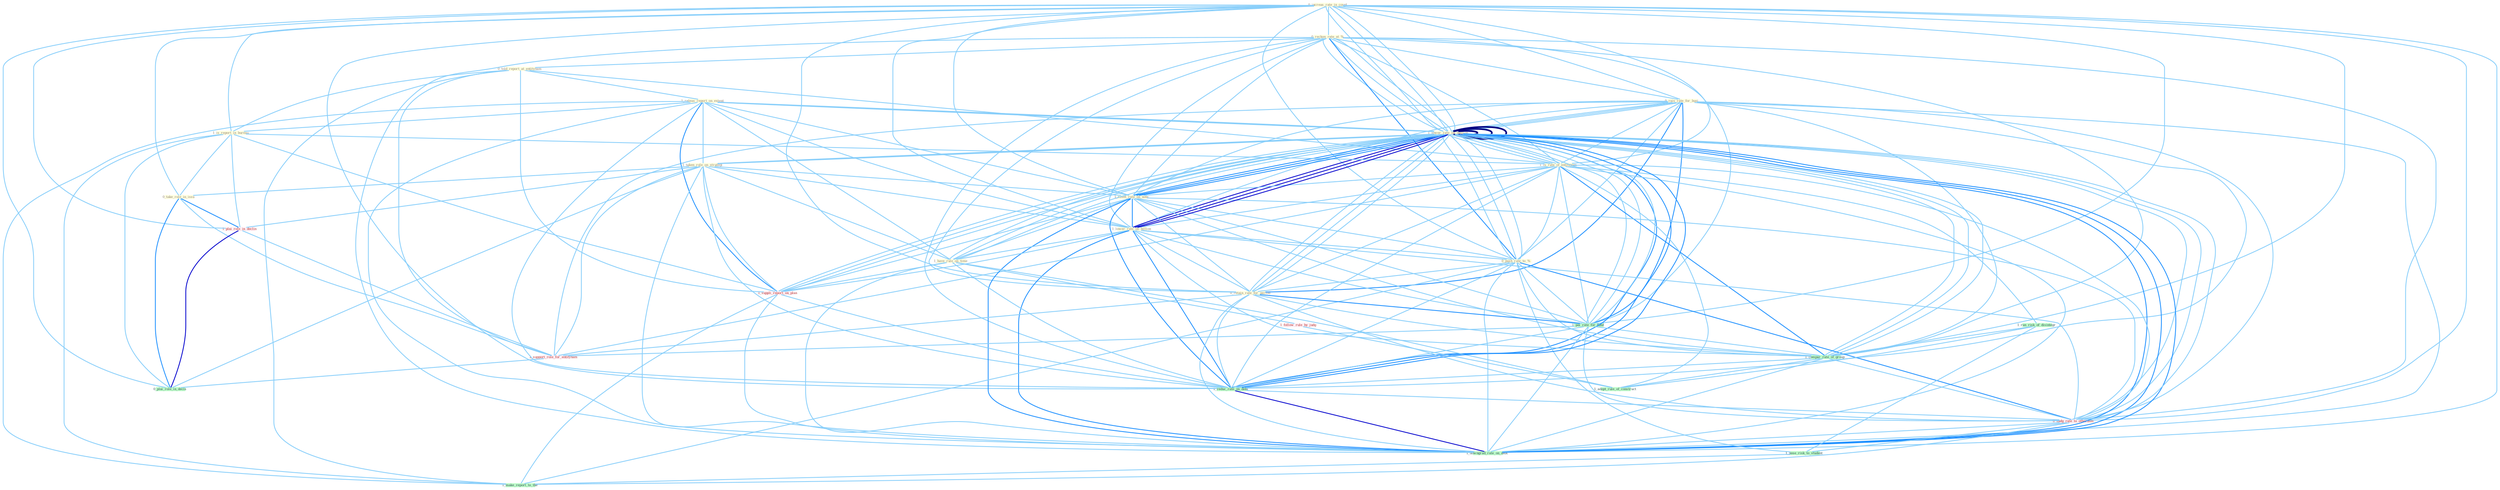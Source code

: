 Graph G{ 
    node
    [shape=polygon,style=filled,width=.5,height=.06,color="#BDFCC9",fixedsize=true,fontsize=4,
    fontcolor="#2f4f4f"];
    {node
    [color="#ffffe0", fontcolor="#8b7d6b"] "0_increas_rate_in_coupl " "0_reckon_rate_at_% " "0_told_report_at_entitynam " "0_rais_rate_for_busi " "1_releas_report_on_extent " "1_lower_rate_on_million " "1_is_report_in_bureau " "1_is_rate_of_entitynam " "1_taken_role_on_strategi " "1_reset_rate_on_note " "1_lower_rate_on_million " "1_lower_rate_on_billion " "0_take_role_in_issu " "0_push_rate_to_% " "0_retain_rate_for_period " "1_have_rule_on_time "}
{node [color="#fff0f5", fontcolor="#b22222"] "1_plai_role_in_declin " "1_suppli_report_on_plan " "1_follow_rule_by_judg " "0_nudg_rate_to_othernum " "1_support_role_for_entitynam "}
edge [color="#B0E2FF"];

	"0_increas_rate_in_coupl " -- "0_reckon_rate_at_% " [w="1", color="#87cefa" ];
	"0_increas_rate_in_coupl " -- "0_rais_rate_for_busi " [w="1", color="#87cefa" ];
	"0_increas_rate_in_coupl " -- "1_lower_rate_on_million " [w="1", color="#87cefa" ];
	"0_increas_rate_in_coupl " -- "1_is_report_in_bureau " [w="1", color="#87cefa" ];
	"0_increas_rate_in_coupl " -- "1_is_rate_of_entitynam " [w="1", color="#87cefa" ];
	"0_increas_rate_in_coupl " -- "1_reset_rate_on_note " [w="1", color="#87cefa" ];
	"0_increas_rate_in_coupl " -- "1_lower_rate_on_million " [w="1", color="#87cefa" ];
	"0_increas_rate_in_coupl " -- "1_lower_rate_on_billion " [w="1", color="#87cefa" ];
	"0_increas_rate_in_coupl " -- "0_take_role_in_issu " [w="1", color="#87cefa" ];
	"0_increas_rate_in_coupl " -- "0_push_rate_to_% " [w="1", color="#87cefa" ];
	"0_increas_rate_in_coupl " -- "0_retain_rate_for_period " [w="1", color="#87cefa" ];
	"0_increas_rate_in_coupl " -- "1_plai_role_in_declin " [w="1", color="#87cefa" ];
	"0_increas_rate_in_coupl " -- "1_pai_rate_for_fund " [w="1", color="#87cefa" ];
	"0_increas_rate_in_coupl " -- "1_compar_rate_of_group " [w="1", color="#87cefa" ];
	"0_increas_rate_in_coupl " -- "1_reduc_rate_on_debt " [w="1", color="#87cefa" ];
	"0_increas_rate_in_coupl " -- "0_nudg_rate_to_othernum " [w="1", color="#87cefa" ];
	"0_increas_rate_in_coupl " -- "0_plai_role_in_decis " [w="1", color="#87cefa" ];
	"0_increas_rate_in_coupl " -- "1_lower_rate_on_million " [w="1", color="#87cefa" ];
	"0_increas_rate_in_coupl " -- "1_downgrad_rate_on_debt " [w="1", color="#87cefa" ];
	"0_reckon_rate_at_% " -- "0_told_report_at_entitynam " [w="1", color="#87cefa" ];
	"0_reckon_rate_at_% " -- "0_rais_rate_for_busi " [w="1", color="#87cefa" ];
	"0_reckon_rate_at_% " -- "1_lower_rate_on_million " [w="1", color="#87cefa" ];
	"0_reckon_rate_at_% " -- "1_is_rate_of_entitynam " [w="1", color="#87cefa" ];
	"0_reckon_rate_at_% " -- "1_reset_rate_on_note " [w="1", color="#87cefa" ];
	"0_reckon_rate_at_% " -- "1_lower_rate_on_million " [w="1", color="#87cefa" ];
	"0_reckon_rate_at_% " -- "1_lower_rate_on_billion " [w="1", color="#87cefa" ];
	"0_reckon_rate_at_% " -- "0_push_rate_to_% " [w="2", color="#1e90ff" , len=0.8];
	"0_reckon_rate_at_% " -- "0_retain_rate_for_period " [w="1", color="#87cefa" ];
	"0_reckon_rate_at_% " -- "1_pai_rate_for_fund " [w="1", color="#87cefa" ];
	"0_reckon_rate_at_% " -- "1_compar_rate_of_group " [w="1", color="#87cefa" ];
	"0_reckon_rate_at_% " -- "1_reduc_rate_on_debt " [w="1", color="#87cefa" ];
	"0_reckon_rate_at_% " -- "0_nudg_rate_to_othernum " [w="1", color="#87cefa" ];
	"0_reckon_rate_at_% " -- "1_lower_rate_on_million " [w="1", color="#87cefa" ];
	"0_reckon_rate_at_% " -- "1_downgrad_rate_on_debt " [w="1", color="#87cefa" ];
	"0_told_report_at_entitynam " -- "1_releas_report_on_extent " [w="1", color="#87cefa" ];
	"0_told_report_at_entitynam " -- "1_is_report_in_bureau " [w="1", color="#87cefa" ];
	"0_told_report_at_entitynam " -- "1_is_rate_of_entitynam " [w="1", color="#87cefa" ];
	"0_told_report_at_entitynam " -- "1_suppli_report_on_plan " [w="1", color="#87cefa" ];
	"0_told_report_at_entitynam " -- "1_support_role_for_entitynam " [w="1", color="#87cefa" ];
	"0_told_report_at_entitynam " -- "1_make_report_to_the " [w="1", color="#87cefa" ];
	"0_rais_rate_for_busi " -- "1_lower_rate_on_million " [w="1", color="#87cefa" ];
	"0_rais_rate_for_busi " -- "1_is_rate_of_entitynam " [w="1", color="#87cefa" ];
	"0_rais_rate_for_busi " -- "1_reset_rate_on_note " [w="1", color="#87cefa" ];
	"0_rais_rate_for_busi " -- "1_lower_rate_on_million " [w="1", color="#87cefa" ];
	"0_rais_rate_for_busi " -- "1_lower_rate_on_billion " [w="1", color="#87cefa" ];
	"0_rais_rate_for_busi " -- "0_push_rate_to_% " [w="1", color="#87cefa" ];
	"0_rais_rate_for_busi " -- "0_retain_rate_for_period " [w="2", color="#1e90ff" , len=0.8];
	"0_rais_rate_for_busi " -- "1_pai_rate_for_fund " [w="2", color="#1e90ff" , len=0.8];
	"0_rais_rate_for_busi " -- "1_compar_rate_of_group " [w="1", color="#87cefa" ];
	"0_rais_rate_for_busi " -- "1_reduc_rate_on_debt " [w="1", color="#87cefa" ];
	"0_rais_rate_for_busi " -- "0_nudg_rate_to_othernum " [w="1", color="#87cefa" ];
	"0_rais_rate_for_busi " -- "1_support_role_for_entitynam " [w="1", color="#87cefa" ];
	"0_rais_rate_for_busi " -- "1_lower_rate_on_million " [w="1", color="#87cefa" ];
	"0_rais_rate_for_busi " -- "1_downgrad_rate_on_debt " [w="1", color="#87cefa" ];
	"1_releas_report_on_extent " -- "1_lower_rate_on_million " [w="1", color="#87cefa" ];
	"1_releas_report_on_extent " -- "1_is_report_in_bureau " [w="1", color="#87cefa" ];
	"1_releas_report_on_extent " -- "1_taken_role_on_strategi " [w="1", color="#87cefa" ];
	"1_releas_report_on_extent " -- "1_reset_rate_on_note " [w="1", color="#87cefa" ];
	"1_releas_report_on_extent " -- "1_lower_rate_on_million " [w="1", color="#87cefa" ];
	"1_releas_report_on_extent " -- "1_lower_rate_on_billion " [w="1", color="#87cefa" ];
	"1_releas_report_on_extent " -- "1_have_rule_on_time " [w="1", color="#87cefa" ];
	"1_releas_report_on_extent " -- "1_suppli_report_on_plan " [w="2", color="#1e90ff" , len=0.8];
	"1_releas_report_on_extent " -- "1_reduc_rate_on_debt " [w="1", color="#87cefa" ];
	"1_releas_report_on_extent " -- "1_lower_rate_on_million " [w="1", color="#87cefa" ];
	"1_releas_report_on_extent " -- "1_downgrad_rate_on_debt " [w="1", color="#87cefa" ];
	"1_releas_report_on_extent " -- "1_make_report_to_the " [w="1", color="#87cefa" ];
	"1_lower_rate_on_million " -- "1_is_rate_of_entitynam " [w="1", color="#87cefa" ];
	"1_lower_rate_on_million " -- "1_taken_role_on_strategi " [w="1", color="#87cefa" ];
	"1_lower_rate_on_million " -- "1_reset_rate_on_note " [w="2", color="#1e90ff" , len=0.8];
	"1_lower_rate_on_million " -- "1_lower_rate_on_million " [w="4", style=bold, color="#000080", len=0.4];
	"1_lower_rate_on_million " -- "1_lower_rate_on_billion " [w="3", color="#0000cd" , len=0.6];
	"1_lower_rate_on_million " -- "0_push_rate_to_% " [w="1", color="#87cefa" ];
	"1_lower_rate_on_million " -- "0_retain_rate_for_period " [w="1", color="#87cefa" ];
	"1_lower_rate_on_million " -- "1_have_rule_on_time " [w="1", color="#87cefa" ];
	"1_lower_rate_on_million " -- "1_suppli_report_on_plan " [w="1", color="#87cefa" ];
	"1_lower_rate_on_million " -- "1_pai_rate_for_fund " [w="1", color="#87cefa" ];
	"1_lower_rate_on_million " -- "1_compar_rate_of_group " [w="1", color="#87cefa" ];
	"1_lower_rate_on_million " -- "1_reduc_rate_on_debt " [w="2", color="#1e90ff" , len=0.8];
	"1_lower_rate_on_million " -- "0_nudg_rate_to_othernum " [w="1", color="#87cefa" ];
	"1_lower_rate_on_million " -- "1_lower_rate_on_million " [w="4", style=bold, color="#000080", len=0.4];
	"1_lower_rate_on_million " -- "1_downgrad_rate_on_debt " [w="2", color="#1e90ff" , len=0.8];
	"1_is_report_in_bureau " -- "1_is_rate_of_entitynam " [w="1", color="#87cefa" ];
	"1_is_report_in_bureau " -- "0_take_role_in_issu " [w="1", color="#87cefa" ];
	"1_is_report_in_bureau " -- "1_plai_role_in_declin " [w="1", color="#87cefa" ];
	"1_is_report_in_bureau " -- "1_suppli_report_on_plan " [w="1", color="#87cefa" ];
	"1_is_report_in_bureau " -- "0_plai_role_in_decis " [w="1", color="#87cefa" ];
	"1_is_report_in_bureau " -- "1_make_report_to_the " [w="1", color="#87cefa" ];
	"1_is_rate_of_entitynam " -- "1_reset_rate_on_note " [w="1", color="#87cefa" ];
	"1_is_rate_of_entitynam " -- "1_lower_rate_on_million " [w="1", color="#87cefa" ];
	"1_is_rate_of_entitynam " -- "1_lower_rate_on_billion " [w="1", color="#87cefa" ];
	"1_is_rate_of_entitynam " -- "0_push_rate_to_% " [w="1", color="#87cefa" ];
	"1_is_rate_of_entitynam " -- "0_retain_rate_for_period " [w="1", color="#87cefa" ];
	"1_is_rate_of_entitynam " -- "1_run_risk_of_disintegr " [w="1", color="#87cefa" ];
	"1_is_rate_of_entitynam " -- "1_pai_rate_for_fund " [w="1", color="#87cefa" ];
	"1_is_rate_of_entitynam " -- "1_compar_rate_of_group " [w="2", color="#1e90ff" , len=0.8];
	"1_is_rate_of_entitynam " -- "1_reduc_rate_on_debt " [w="1", color="#87cefa" ];
	"1_is_rate_of_entitynam " -- "0_nudg_rate_to_othernum " [w="1", color="#87cefa" ];
	"1_is_rate_of_entitynam " -- "1_support_role_for_entitynam " [w="1", color="#87cefa" ];
	"1_is_rate_of_entitynam " -- "1_adopt_rule_of_construct " [w="1", color="#87cefa" ];
	"1_is_rate_of_entitynam " -- "1_lower_rate_on_million " [w="1", color="#87cefa" ];
	"1_is_rate_of_entitynam " -- "1_downgrad_rate_on_debt " [w="1", color="#87cefa" ];
	"1_taken_role_on_strategi " -- "1_reset_rate_on_note " [w="1", color="#87cefa" ];
	"1_taken_role_on_strategi " -- "1_lower_rate_on_million " [w="1", color="#87cefa" ];
	"1_taken_role_on_strategi " -- "1_lower_rate_on_billion " [w="1", color="#87cefa" ];
	"1_taken_role_on_strategi " -- "0_take_role_in_issu " [w="1", color="#87cefa" ];
	"1_taken_role_on_strategi " -- "1_have_rule_on_time " [w="1", color="#87cefa" ];
	"1_taken_role_on_strategi " -- "1_plai_role_in_declin " [w="1", color="#87cefa" ];
	"1_taken_role_on_strategi " -- "1_suppli_report_on_plan " [w="1", color="#87cefa" ];
	"1_taken_role_on_strategi " -- "1_reduc_rate_on_debt " [w="1", color="#87cefa" ];
	"1_taken_role_on_strategi " -- "1_support_role_for_entitynam " [w="1", color="#87cefa" ];
	"1_taken_role_on_strategi " -- "0_plai_role_in_decis " [w="1", color="#87cefa" ];
	"1_taken_role_on_strategi " -- "1_lower_rate_on_million " [w="1", color="#87cefa" ];
	"1_taken_role_on_strategi " -- "1_downgrad_rate_on_debt " [w="1", color="#87cefa" ];
	"1_reset_rate_on_note " -- "1_lower_rate_on_million " [w="2", color="#1e90ff" , len=0.8];
	"1_reset_rate_on_note " -- "1_lower_rate_on_billion " [w="2", color="#1e90ff" , len=0.8];
	"1_reset_rate_on_note " -- "0_push_rate_to_% " [w="1", color="#87cefa" ];
	"1_reset_rate_on_note " -- "0_retain_rate_for_period " [w="1", color="#87cefa" ];
	"1_reset_rate_on_note " -- "1_have_rule_on_time " [w="1", color="#87cefa" ];
	"1_reset_rate_on_note " -- "1_suppli_report_on_plan " [w="1", color="#87cefa" ];
	"1_reset_rate_on_note " -- "1_pai_rate_for_fund " [w="1", color="#87cefa" ];
	"1_reset_rate_on_note " -- "1_compar_rate_of_group " [w="1", color="#87cefa" ];
	"1_reset_rate_on_note " -- "1_reduc_rate_on_debt " [w="2", color="#1e90ff" , len=0.8];
	"1_reset_rate_on_note " -- "0_nudg_rate_to_othernum " [w="1", color="#87cefa" ];
	"1_reset_rate_on_note " -- "1_lower_rate_on_million " [w="2", color="#1e90ff" , len=0.8];
	"1_reset_rate_on_note " -- "1_downgrad_rate_on_debt " [w="2", color="#1e90ff" , len=0.8];
	"1_lower_rate_on_million " -- "1_lower_rate_on_billion " [w="3", color="#0000cd" , len=0.6];
	"1_lower_rate_on_million " -- "0_push_rate_to_% " [w="1", color="#87cefa" ];
	"1_lower_rate_on_million " -- "0_retain_rate_for_period " [w="1", color="#87cefa" ];
	"1_lower_rate_on_million " -- "1_have_rule_on_time " [w="1", color="#87cefa" ];
	"1_lower_rate_on_million " -- "1_suppli_report_on_plan " [w="1", color="#87cefa" ];
	"1_lower_rate_on_million " -- "1_pai_rate_for_fund " [w="1", color="#87cefa" ];
	"1_lower_rate_on_million " -- "1_compar_rate_of_group " [w="1", color="#87cefa" ];
	"1_lower_rate_on_million " -- "1_reduc_rate_on_debt " [w="2", color="#1e90ff" , len=0.8];
	"1_lower_rate_on_million " -- "0_nudg_rate_to_othernum " [w="1", color="#87cefa" ];
	"1_lower_rate_on_million " -- "1_lower_rate_on_million " [w="4", style=bold, color="#000080", len=0.4];
	"1_lower_rate_on_million " -- "1_downgrad_rate_on_debt " [w="2", color="#1e90ff" , len=0.8];
	"1_lower_rate_on_billion " -- "0_push_rate_to_% " [w="1", color="#87cefa" ];
	"1_lower_rate_on_billion " -- "0_retain_rate_for_period " [w="1", color="#87cefa" ];
	"1_lower_rate_on_billion " -- "1_have_rule_on_time " [w="1", color="#87cefa" ];
	"1_lower_rate_on_billion " -- "1_suppli_report_on_plan " [w="1", color="#87cefa" ];
	"1_lower_rate_on_billion " -- "1_pai_rate_for_fund " [w="1", color="#87cefa" ];
	"1_lower_rate_on_billion " -- "1_compar_rate_of_group " [w="1", color="#87cefa" ];
	"1_lower_rate_on_billion " -- "1_reduc_rate_on_debt " [w="2", color="#1e90ff" , len=0.8];
	"1_lower_rate_on_billion " -- "0_nudg_rate_to_othernum " [w="1", color="#87cefa" ];
	"1_lower_rate_on_billion " -- "1_lower_rate_on_million " [w="3", color="#0000cd" , len=0.6];
	"1_lower_rate_on_billion " -- "1_downgrad_rate_on_debt " [w="2", color="#1e90ff" , len=0.8];
	"0_take_role_in_issu " -- "1_plai_role_in_declin " [w="2", color="#1e90ff" , len=0.8];
	"0_take_role_in_issu " -- "1_support_role_for_entitynam " [w="1", color="#87cefa" ];
	"0_take_role_in_issu " -- "0_plai_role_in_decis " [w="2", color="#1e90ff" , len=0.8];
	"0_push_rate_to_% " -- "0_retain_rate_for_period " [w="1", color="#87cefa" ];
	"0_push_rate_to_% " -- "1_pai_rate_for_fund " [w="1", color="#87cefa" ];
	"0_push_rate_to_% " -- "1_compar_rate_of_group " [w="1", color="#87cefa" ];
	"0_push_rate_to_% " -- "1_reduc_rate_on_debt " [w="1", color="#87cefa" ];
	"0_push_rate_to_% " -- "0_nudg_rate_to_othernum " [w="2", color="#1e90ff" , len=0.8];
	"0_push_rate_to_% " -- "1_pose_risk_to_student " [w="1", color="#87cefa" ];
	"0_push_rate_to_% " -- "1_lower_rate_on_million " [w="1", color="#87cefa" ];
	"0_push_rate_to_% " -- "1_downgrad_rate_on_debt " [w="1", color="#87cefa" ];
	"0_push_rate_to_% " -- "1_make_report_to_the " [w="1", color="#87cefa" ];
	"0_retain_rate_for_period " -- "1_pai_rate_for_fund " [w="2", color="#1e90ff" , len=0.8];
	"0_retain_rate_for_period " -- "1_compar_rate_of_group " [w="1", color="#87cefa" ];
	"0_retain_rate_for_period " -- "1_reduc_rate_on_debt " [w="1", color="#87cefa" ];
	"0_retain_rate_for_period " -- "0_nudg_rate_to_othernum " [w="1", color="#87cefa" ];
	"0_retain_rate_for_period " -- "1_support_role_for_entitynam " [w="1", color="#87cefa" ];
	"0_retain_rate_for_period " -- "1_lower_rate_on_million " [w="1", color="#87cefa" ];
	"0_retain_rate_for_period " -- "1_downgrad_rate_on_debt " [w="1", color="#87cefa" ];
	"1_have_rule_on_time " -- "1_suppli_report_on_plan " [w="1", color="#87cefa" ];
	"1_have_rule_on_time " -- "1_follow_rule_by_judg " [w="1", color="#87cefa" ];
	"1_have_rule_on_time " -- "1_reduc_rate_on_debt " [w="1", color="#87cefa" ];
	"1_have_rule_on_time " -- "1_adopt_rule_of_construct " [w="1", color="#87cefa" ];
	"1_have_rule_on_time " -- "1_lower_rate_on_million " [w="1", color="#87cefa" ];
	"1_have_rule_on_time " -- "1_downgrad_rate_on_debt " [w="1", color="#87cefa" ];
	"1_run_risk_of_disintegr " -- "1_compar_rate_of_group " [w="1", color="#87cefa" ];
	"1_run_risk_of_disintegr " -- "1_pose_risk_to_student " [w="1", color="#87cefa" ];
	"1_run_risk_of_disintegr " -- "1_adopt_rule_of_construct " [w="1", color="#87cefa" ];
	"1_plai_role_in_declin " -- "1_support_role_for_entitynam " [w="1", color="#87cefa" ];
	"1_plai_role_in_declin " -- "0_plai_role_in_decis " [w="3", color="#0000cd" , len=0.6];
	"1_suppli_report_on_plan " -- "1_reduc_rate_on_debt " [w="1", color="#87cefa" ];
	"1_suppli_report_on_plan " -- "1_lower_rate_on_million " [w="1", color="#87cefa" ];
	"1_suppli_report_on_plan " -- "1_downgrad_rate_on_debt " [w="1", color="#87cefa" ];
	"1_suppli_report_on_plan " -- "1_make_report_to_the " [w="1", color="#87cefa" ];
	"1_pai_rate_for_fund " -- "1_compar_rate_of_group " [w="1", color="#87cefa" ];
	"1_pai_rate_for_fund " -- "1_reduc_rate_on_debt " [w="1", color="#87cefa" ];
	"1_pai_rate_for_fund " -- "0_nudg_rate_to_othernum " [w="1", color="#87cefa" ];
	"1_pai_rate_for_fund " -- "1_support_role_for_entitynam " [w="1", color="#87cefa" ];
	"1_pai_rate_for_fund " -- "1_lower_rate_on_million " [w="1", color="#87cefa" ];
	"1_pai_rate_for_fund " -- "1_downgrad_rate_on_debt " [w="1", color="#87cefa" ];
	"1_follow_rule_by_judg " -- "1_adopt_rule_of_construct " [w="1", color="#87cefa" ];
	"1_compar_rate_of_group " -- "1_reduc_rate_on_debt " [w="1", color="#87cefa" ];
	"1_compar_rate_of_group " -- "0_nudg_rate_to_othernum " [w="1", color="#87cefa" ];
	"1_compar_rate_of_group " -- "1_adopt_rule_of_construct " [w="1", color="#87cefa" ];
	"1_compar_rate_of_group " -- "1_lower_rate_on_million " [w="1", color="#87cefa" ];
	"1_compar_rate_of_group " -- "1_downgrad_rate_on_debt " [w="1", color="#87cefa" ];
	"1_reduc_rate_on_debt " -- "0_nudg_rate_to_othernum " [w="1", color="#87cefa" ];
	"1_reduc_rate_on_debt " -- "1_lower_rate_on_million " [w="2", color="#1e90ff" , len=0.8];
	"1_reduc_rate_on_debt " -- "1_downgrad_rate_on_debt " [w="3", color="#0000cd" , len=0.6];
	"0_nudg_rate_to_othernum " -- "1_pose_risk_to_student " [w="1", color="#87cefa" ];
	"0_nudg_rate_to_othernum " -- "1_lower_rate_on_million " [w="1", color="#87cefa" ];
	"0_nudg_rate_to_othernum " -- "1_downgrad_rate_on_debt " [w="1", color="#87cefa" ];
	"0_nudg_rate_to_othernum " -- "1_make_report_to_the " [w="1", color="#87cefa" ];
	"1_support_role_for_entitynam " -- "0_plai_role_in_decis " [w="1", color="#87cefa" ];
	"1_pose_risk_to_student " -- "1_make_report_to_the " [w="1", color="#87cefa" ];
	"1_lower_rate_on_million " -- "1_downgrad_rate_on_debt " [w="2", color="#1e90ff" , len=0.8];
}